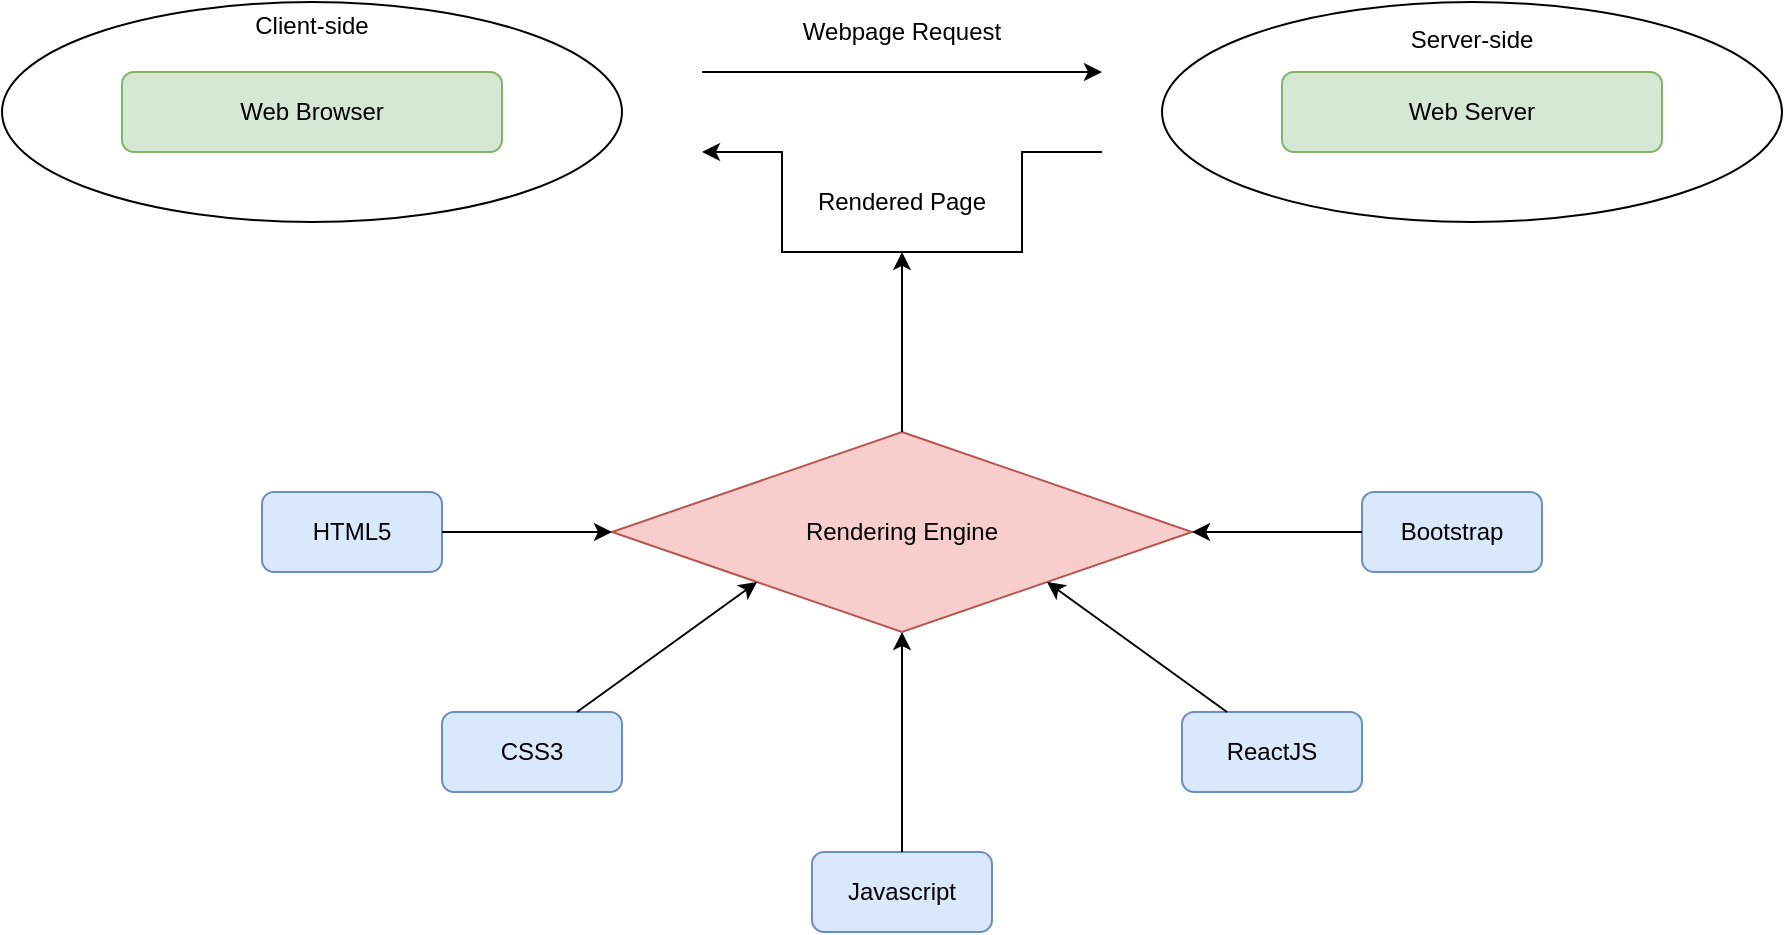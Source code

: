 <mxfile version="22.0.5" type="device">
  <diagram name="Page-1" id="sAOJ5SrDfzlhlrvFXXsP">
    <mxGraphModel dx="1050" dy="530" grid="1" gridSize="10" guides="1" tooltips="1" connect="1" arrows="1" fold="1" page="1" pageScale="1" pageWidth="850" pageHeight="1100" math="0" shadow="0">
      <root>
        <mxCell id="0" />
        <mxCell id="1" parent="0" />
        <mxCell id="nBLHbdXHp7UiOyoCYOLu-5" value="" style="endArrow=classic;html=1;rounded=0;" edge="1" parent="1">
          <mxGeometry width="50" height="50" relative="1" as="geometry">
            <mxPoint x="360" y="200" as="sourcePoint" />
            <mxPoint x="560" y="200" as="targetPoint" />
          </mxGeometry>
        </mxCell>
        <mxCell id="nBLHbdXHp7UiOyoCYOLu-6" value="" style="group" vertex="1" connectable="0" parent="1">
          <mxGeometry x="10" y="165" width="310" height="110" as="geometry" />
        </mxCell>
        <mxCell id="nBLHbdXHp7UiOyoCYOLu-3" value="&lt;div&gt;Client-side&lt;/div&gt;&lt;div&gt;&lt;br&gt;&lt;/div&gt;&lt;div&gt;&lt;br&gt;&lt;/div&gt;&lt;div&gt;&lt;br&gt;&lt;/div&gt;&lt;div&gt;&lt;br&gt;&lt;/div&gt;&lt;div&gt;&lt;br&gt;&lt;/div&gt;&lt;div&gt;&lt;br&gt;&lt;/div&gt;" style="ellipse;whiteSpace=wrap;html=1;" vertex="1" parent="nBLHbdXHp7UiOyoCYOLu-6">
          <mxGeometry width="310" height="110" as="geometry" />
        </mxCell>
        <mxCell id="nBLHbdXHp7UiOyoCYOLu-2" value="Web Browser" style="rounded=1;whiteSpace=wrap;html=1;fillColor=#d5e8d4;strokeColor=#82b366;" vertex="1" parent="nBLHbdXHp7UiOyoCYOLu-6">
          <mxGeometry x="60" y="35" width="190" height="40" as="geometry" />
        </mxCell>
        <mxCell id="nBLHbdXHp7UiOyoCYOLu-7" value="" style="group" vertex="1" connectable="0" parent="1">
          <mxGeometry x="570" y="165" width="310" height="110" as="geometry" />
        </mxCell>
        <mxCell id="nBLHbdXHp7UiOyoCYOLu-8" value="" style="group" vertex="1" connectable="0" parent="nBLHbdXHp7UiOyoCYOLu-7">
          <mxGeometry width="310" height="110" as="geometry" />
        </mxCell>
        <mxCell id="nBLHbdXHp7UiOyoCYOLu-4" value="&lt;div&gt;Server-side&lt;/div&gt;&lt;div&gt;&lt;br&gt;&lt;/div&gt;&lt;div&gt;&lt;br&gt;&lt;/div&gt;&lt;div&gt;&lt;br&gt;&lt;/div&gt;&lt;div&gt;&lt;br&gt;&lt;/div&gt;&lt;div&gt;&lt;br&gt;&lt;/div&gt;" style="ellipse;whiteSpace=wrap;html=1;movable=1;resizable=1;rotatable=1;deletable=1;editable=1;locked=0;connectable=1;" vertex="1" parent="nBLHbdXHp7UiOyoCYOLu-8">
          <mxGeometry x="20" width="310" height="110" as="geometry" />
        </mxCell>
        <mxCell id="nBLHbdXHp7UiOyoCYOLu-1" value="Web Server" style="rounded=1;whiteSpace=wrap;html=1;movable=1;resizable=1;rotatable=1;deletable=1;editable=1;locked=0;connectable=1;fillColor=#d5e8d4;strokeColor=#82b366;" vertex="1" parent="nBLHbdXHp7UiOyoCYOLu-8">
          <mxGeometry x="80" y="35" width="190" height="40" as="geometry" />
        </mxCell>
        <mxCell id="nBLHbdXHp7UiOyoCYOLu-9" value="" style="endArrow=classic;html=1;rounded=0;" edge="1" parent="1">
          <mxGeometry width="50" height="50" relative="1" as="geometry">
            <mxPoint x="560" y="240" as="sourcePoint" />
            <mxPoint x="360" y="240" as="targetPoint" />
            <Array as="points">
              <mxPoint x="520" y="240" />
              <mxPoint x="520" y="290" />
              <mxPoint x="400" y="290" />
              <mxPoint x="400" y="240" />
            </Array>
          </mxGeometry>
        </mxCell>
        <mxCell id="nBLHbdXHp7UiOyoCYOLu-10" value="Webpage Request" style="text;html=1;strokeColor=none;fillColor=none;align=center;verticalAlign=middle;whiteSpace=wrap;rounded=0;" vertex="1" parent="1">
          <mxGeometry x="400" y="165" width="120" height="30" as="geometry" />
        </mxCell>
        <mxCell id="nBLHbdXHp7UiOyoCYOLu-11" value="Rendered Page" style="text;html=1;strokeColor=none;fillColor=none;align=center;verticalAlign=middle;whiteSpace=wrap;rounded=0;" vertex="1" parent="1">
          <mxGeometry x="410" y="250" width="100" height="30" as="geometry" />
        </mxCell>
        <mxCell id="nBLHbdXHp7UiOyoCYOLu-13" value="&lt;div&gt;Rendering Engine&lt;/div&gt;" style="rhombus;whiteSpace=wrap;html=1;fillColor=#f8cecc;strokeColor=#b85450;" vertex="1" parent="1">
          <mxGeometry x="315" y="380" width="290" height="100" as="geometry" />
        </mxCell>
        <mxCell id="nBLHbdXHp7UiOyoCYOLu-14" value="" style="endArrow=classic;html=1;rounded=0;exitX=0.5;exitY=0;exitDx=0;exitDy=0;entryX=0.5;entryY=1.333;entryDx=0;entryDy=0;entryPerimeter=0;" edge="1" parent="1" source="nBLHbdXHp7UiOyoCYOLu-13" target="nBLHbdXHp7UiOyoCYOLu-11">
          <mxGeometry width="50" height="50" relative="1" as="geometry">
            <mxPoint x="400" y="380" as="sourcePoint" />
            <mxPoint x="460" y="300" as="targetPoint" />
          </mxGeometry>
        </mxCell>
        <mxCell id="nBLHbdXHp7UiOyoCYOLu-15" value="&lt;div&gt;HTML5&lt;/div&gt;" style="rounded=1;whiteSpace=wrap;html=1;fillColor=#dae8fc;strokeColor=#6c8ebf;" vertex="1" parent="1">
          <mxGeometry x="140" y="410" width="90" height="40" as="geometry" />
        </mxCell>
        <mxCell id="nBLHbdXHp7UiOyoCYOLu-16" value="" style="endArrow=classic;html=1;rounded=0;exitX=1;exitY=0.5;exitDx=0;exitDy=0;entryX=0;entryY=0.5;entryDx=0;entryDy=0;" edge="1" parent="1" source="nBLHbdXHp7UiOyoCYOLu-15" target="nBLHbdXHp7UiOyoCYOLu-13">
          <mxGeometry width="50" height="50" relative="1" as="geometry">
            <mxPoint x="400" y="500" as="sourcePoint" />
            <mxPoint x="450" y="450" as="targetPoint" />
          </mxGeometry>
        </mxCell>
        <mxCell id="nBLHbdXHp7UiOyoCYOLu-17" value="CSS3" style="rounded=1;whiteSpace=wrap;html=1;fillColor=#dae8fc;strokeColor=#6c8ebf;" vertex="1" parent="1">
          <mxGeometry x="230" y="520" width="90" height="40" as="geometry" />
        </mxCell>
        <mxCell id="nBLHbdXHp7UiOyoCYOLu-18" value="" style="endArrow=classic;html=1;rounded=0;entryX=0;entryY=1;entryDx=0;entryDy=0;exitX=0.75;exitY=0;exitDx=0;exitDy=0;" edge="1" parent="1" source="nBLHbdXHp7UiOyoCYOLu-17" target="nBLHbdXHp7UiOyoCYOLu-13">
          <mxGeometry width="50" height="50" relative="1" as="geometry">
            <mxPoint x="280" y="510" as="sourcePoint" />
            <mxPoint x="365" y="490" as="targetPoint" />
          </mxGeometry>
        </mxCell>
        <mxCell id="nBLHbdXHp7UiOyoCYOLu-21" value="&lt;div&gt;Javascript&lt;/div&gt;" style="rounded=1;whiteSpace=wrap;html=1;fillColor=#dae8fc;strokeColor=#6c8ebf;" vertex="1" parent="1">
          <mxGeometry x="415" y="590" width="90" height="40" as="geometry" />
        </mxCell>
        <mxCell id="nBLHbdXHp7UiOyoCYOLu-22" value="" style="endArrow=classic;html=1;rounded=0;exitX=0.5;exitY=0;exitDx=0;exitDy=0;entryX=0.5;entryY=1;entryDx=0;entryDy=0;" edge="1" parent="1" source="nBLHbdXHp7UiOyoCYOLu-21" target="nBLHbdXHp7UiOyoCYOLu-13">
          <mxGeometry width="50" height="50" relative="1" as="geometry">
            <mxPoint x="400" y="500" as="sourcePoint" />
            <mxPoint x="410" y="490" as="targetPoint" />
          </mxGeometry>
        </mxCell>
        <mxCell id="nBLHbdXHp7UiOyoCYOLu-23" value="ReactJS" style="rounded=1;whiteSpace=wrap;html=1;fillColor=#dae8fc;strokeColor=#6c8ebf;" vertex="1" parent="1">
          <mxGeometry x="600" y="520" width="90" height="40" as="geometry" />
        </mxCell>
        <mxCell id="nBLHbdXHp7UiOyoCYOLu-25" value="" style="endArrow=classic;html=1;rounded=0;entryX=1;entryY=1;entryDx=0;entryDy=0;exitX=0.25;exitY=0;exitDx=0;exitDy=0;" edge="1" parent="1" source="nBLHbdXHp7UiOyoCYOLu-23" target="nBLHbdXHp7UiOyoCYOLu-13">
          <mxGeometry width="50" height="50" relative="1" as="geometry">
            <mxPoint x="308" y="530" as="sourcePoint" />
            <mxPoint x="398" y="465" as="targetPoint" />
          </mxGeometry>
        </mxCell>
        <mxCell id="nBLHbdXHp7UiOyoCYOLu-26" value="&lt;div&gt;Bootstrap&lt;/div&gt;" style="rounded=1;whiteSpace=wrap;html=1;fillColor=#dae8fc;strokeColor=#6c8ebf;" vertex="1" parent="1">
          <mxGeometry x="690" y="410" width="90" height="40" as="geometry" />
        </mxCell>
        <mxCell id="nBLHbdXHp7UiOyoCYOLu-27" value="" style="endArrow=classic;html=1;rounded=0;exitX=0;exitY=0.5;exitDx=0;exitDy=0;entryX=1;entryY=0.5;entryDx=0;entryDy=0;" edge="1" parent="1" source="nBLHbdXHp7UiOyoCYOLu-26" target="nBLHbdXHp7UiOyoCYOLu-13">
          <mxGeometry width="50" height="50" relative="1" as="geometry">
            <mxPoint x="240" y="440" as="sourcePoint" />
            <mxPoint x="325" y="440" as="targetPoint" />
          </mxGeometry>
        </mxCell>
      </root>
    </mxGraphModel>
  </diagram>
</mxfile>
